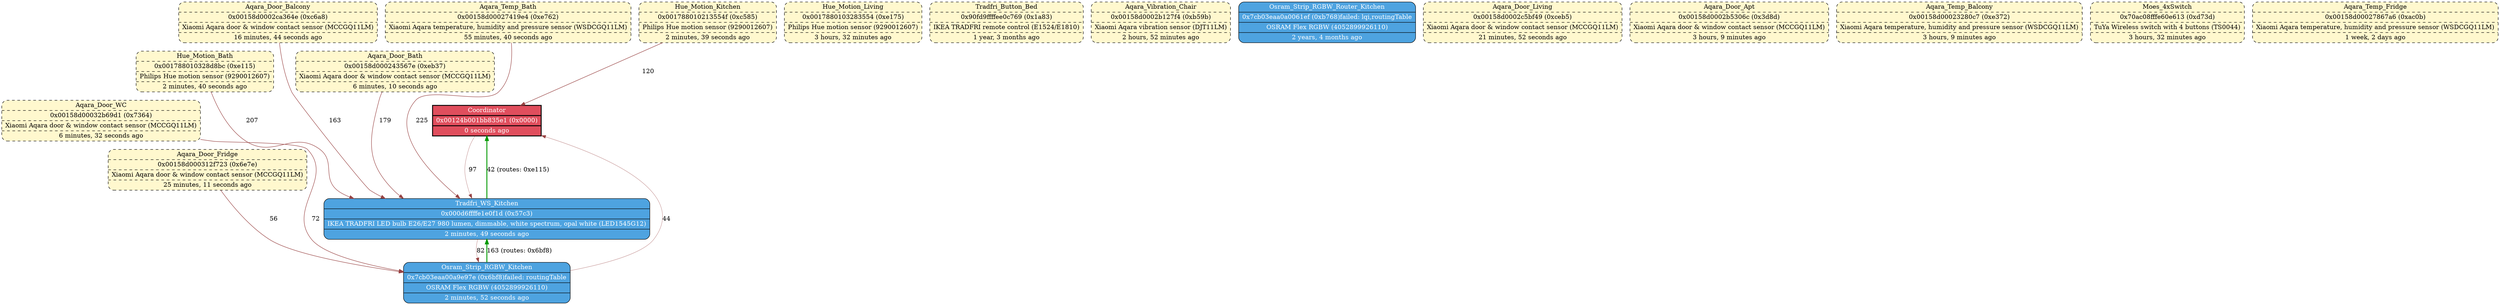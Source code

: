 digraph G {
node[shape=record];
  "0x00124b001bb835e1" [style="bold, filled", fillcolor="#e04e5d", fontcolor="#ffffff", label="{Coordinator|0x00124b001bb835e1 (0x0000)|0 seconds ago}"];
  "0x00124b001bb835e1" -> "0x000d6ffffe1e0f1d" [penwidth=0.5, weight=0, color="#994444", label="97"]
  "0x001788010328d8bc" [style="rounded, dashed, filled", fillcolor="#fff8ce", fontcolor="#000000", label="{Hue_Motion_Bath|0x001788010328d8bc (0xe115)|Philips Hue motion sensor (9290012607)|2 minutes, 40 seconds ago}"];
  "0x001788010328d8bc" -> "0x000d6ffffe1e0f1d" [penwidth=1, weight=0, color="#994444", label="207"]
  "0x0017880103283554" [style="rounded, dashed, filled", fillcolor="#fff8ce", fontcolor="#000000", label="{Hue_Motion_Living|0x0017880103283554 (0xe175)|Philips Hue motion sensor (9290012607)|3 hours, 32 minutes ago}"];
  "0x7cb03eaa00a9e97e" [style="rounded, filled", fillcolor="#4ea3e0", fontcolor="#ffffff", label="{Osram_Strip_RGBW_Kitchen|0x7cb03eaa00a9e97e (0x6bf8)failed: routingTable|OSRAM Flex RGBW (4052899926110)|2 minutes, 52 seconds ago}"];
  "0x7cb03eaa00a9e97e" -> "0x00124b001bb835e1" [penwidth=0.5, weight=0, color="#994444", label="44"]
  "0x7cb03eaa00a9e97e" -> "0x000d6ffffe1e0f1d" [penwidth=2, weight=1, color="#009900", label="163 (routes: 0x6bf8)"]
  "0x001788010213554f" [style="rounded, dashed, filled", fillcolor="#fff8ce", fontcolor="#000000", label="{Hue_Motion_Kitchen|0x001788010213554f (0xc585)|Philips Hue motion sensor (9290012607)|2 minutes, 39 seconds ago}"];
  "0x001788010213554f" -> "0x00124b001bb835e1" [penwidth=1, weight=0, color="#994444", label="120"]
  "0x90fd9ffffee0c769" [style="rounded, dashed, filled", fillcolor="#fff8ce", fontcolor="#000000", label="{Tradfri_Button_Bed|0x90fd9ffffee0c769 (0x1a83)|IKEA TRADFRI remote control (E1524/E1810)|1 year, 3 months ago}"];
  "0x00158d0002b127f4" [style="rounded, dashed, filled", fillcolor="#fff8ce", fontcolor="#000000", label="{Aqara_Vibration_Chair|0x00158d0002b127f4 (0xb59b)|Xiaomi Aqara vibration sensor (DJT11LM)|2 hours, 52 minutes ago}"];
  "0x7cb03eaa0a0061ef" [style="rounded, filled", fillcolor="#4ea3e0", fontcolor="#ffffff", label="{Osram_Strip_RGBW_Router_Kitchen|0x7cb03eaa0a0061ef (0xb768)failed: lqi,routingTable|OSRAM Flex RGBW (4052899926110)|2 years, 4 months ago}"];
  "0x00158d0002ca364e" [style="rounded, dashed, filled", fillcolor="#fff8ce", fontcolor="#000000", label="{Aqara_Door_Balcony|0x00158d0002ca364e (0xc6a8)|Xiaomi Aqara door & window contact sensor (MCCGQ11LM)|16 minutes, 44 seconds ago}"];
  "0x00158d0002ca364e" -> "0x000d6ffffe1e0f1d" [penwidth=1, weight=0, color="#994444", label="163"]
  "0x00158d0002c5bf49" [style="rounded, dashed, filled", fillcolor="#fff8ce", fontcolor="#000000", label="{Aqara_Door_Living|0x00158d0002c5bf49 (0xceb5)|Xiaomi Aqara door & window contact sensor (MCCGQ11LM)|21 minutes, 52 seconds ago}"];
  "0x00158d000312f723" [style="rounded, dashed, filled", fillcolor="#fff8ce", fontcolor="#000000", label="{Aqara_Door_Fridge|0x00158d000312f723 (0x6e7e)|Xiaomi Aqara door & window contact sensor (MCCGQ11LM)|25 minutes, 11 seconds ago}"];
  "0x00158d000312f723" -> "0x7cb03eaa00a9e97e" [penwidth=1, weight=0, color="#994444", label="56"]
  "0x00158d0002b5306c" [style="rounded, dashed, filled", fillcolor="#fff8ce", fontcolor="#000000", label="{Aqara_Door_Apt|0x00158d0002b5306c (0x3d8d)|Xiaomi Aqara door & window contact sensor (MCCGQ11LM)|3 hours, 9 minutes ago}"];
  "0x00158d00032b69d1" [style="rounded, dashed, filled", fillcolor="#fff8ce", fontcolor="#000000", label="{Aqara_Door_WC|0x00158d00032b69d1 (0x7364)|Xiaomi Aqara door & window contact sensor (MCCGQ11LM)|6 minutes, 32 seconds ago}"];
  "0x00158d00032b69d1" -> "0x7cb03eaa00a9e97e" [penwidth=1, weight=0, color="#994444", label="72"]
  "0x00158d000243567e" [style="rounded, dashed, filled", fillcolor="#fff8ce", fontcolor="#000000", label="{Aqara_Door_Bath|0x00158d000243567e (0xeb37)|Xiaomi Aqara door & window contact sensor (MCCGQ11LM)|6 minutes, 10 seconds ago}"];
  "0x00158d000243567e" -> "0x000d6ffffe1e0f1d" [penwidth=1, weight=0, color="#994444", label="179"]
  "0x00158d00027419e4" [style="rounded, dashed, filled", fillcolor="#fff8ce", fontcolor="#000000", label="{Aqara_Temp_Bath|0x00158d00027419e4 (0xe762)|Xiaomi Aqara temperature, humidity and pressure sensor (WSDCGQ11LM)|55 minutes, 40 seconds ago}"];
  "0x00158d00027419e4" -> "0x000d6ffffe1e0f1d" [penwidth=1, weight=0, color="#994444", label="225"]
  "0x00158d00023280c7" [style="rounded, dashed, filled", fillcolor="#fff8ce", fontcolor="#000000", label="{Aqara_Temp_Balcony|0x00158d00023280c7 (0xe372)|Xiaomi Aqara temperature, humidity and pressure sensor (WSDCGQ11LM)|3 hours, 9 minutes ago}"];
  "0x70ac08fffe60e613" [style="rounded, dashed, filled", fillcolor="#fff8ce", fontcolor="#000000", label="{Moes_4xSwitch|0x70ac08fffe60e613 (0xd73d)|TuYa Wireless switch with 4 buttons (TS0044)|3 hours, 32 minutes ago}"];
  "0x000d6ffffe1e0f1d" [style="rounded, filled", fillcolor="#4ea3e0", fontcolor="#ffffff", label="{Tradfri_WS_Kitchen|0x000d6ffffe1e0f1d (0x57c3)|IKEA TRADFRI LED bulb E26/E27 980 lumen, dimmable, white spectrum, opal white (LED1545G12)|2 minutes, 49 seconds ago}"];
  "0x000d6ffffe1e0f1d" -> "0x00124b001bb835e1" [penwidth=2, weight=1, color="#009900", label="42 (routes: 0xe115)"]
  "0x000d6ffffe1e0f1d" -> "0x7cb03eaa00a9e97e" [penwidth=0.5, weight=0, color="#994444", label="82"]
  "0x00158d00027867a6" [style="rounded, dashed, filled", fillcolor="#fff8ce", fontcolor="#000000", label="{Aqara_Temp_Fridge|0x00158d00027867a6 (0xac0b)|Xiaomi Aqara temperature, humidity and pressure sensor (WSDCGQ11LM)|1 week, 2 days ago}"];
}

